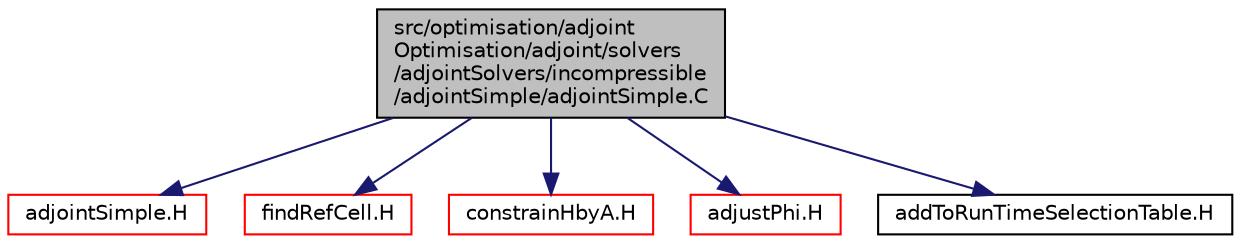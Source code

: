 digraph "src/optimisation/adjointOptimisation/adjoint/solvers/adjointSolvers/incompressible/adjointSimple/adjointSimple.C"
{
  bgcolor="transparent";
  edge [fontname="Helvetica",fontsize="10",labelfontname="Helvetica",labelfontsize="10"];
  node [fontname="Helvetica",fontsize="10",shape=record];
  Node1 [label="src/optimisation/adjoint\lOptimisation/adjoint/solvers\l/adjointSolvers/incompressible\l/adjointSimple/adjointSimple.C",height=0.2,width=0.4,color="black", fillcolor="grey75", style="filled" fontcolor="black"];
  Node1 -> Node2 [color="midnightblue",fontsize="10",style="solid",fontname="Helvetica"];
  Node2 [label="adjointSimple.H",height=0.2,width=0.4,color="red",URL="$adjointSimple_8H.html"];
  Node1 -> Node3 [color="midnightblue",fontsize="10",style="solid",fontname="Helvetica"];
  Node3 [label="findRefCell.H",height=0.2,width=0.4,color="red",URL="$findRefCell_8H.html",tooltip="Find the reference cell nearest (in index) to the given cell but which is not on a cyclic..."];
  Node1 -> Node4 [color="midnightblue",fontsize="10",style="solid",fontname="Helvetica"];
  Node4 [label="constrainHbyA.H",height=0.2,width=0.4,color="red",URL="$constrainHbyA_8H.html"];
  Node1 -> Node5 [color="midnightblue",fontsize="10",style="solid",fontname="Helvetica"];
  Node5 [label="adjustPhi.H",height=0.2,width=0.4,color="red",URL="$adjustPhi_8H.html",tooltip="For cases which do no have a pressure boundary adjust the balance of fluxes to obey continuity..."];
  Node1 -> Node6 [color="midnightblue",fontsize="10",style="solid",fontname="Helvetica"];
  Node6 [label="addToRunTimeSelectionTable.H",height=0.2,width=0.4,color="black",URL="$addToRunTimeSelectionTable_8H.html",tooltip="Macros for easy insertion into run-time selection tables. "];
}
